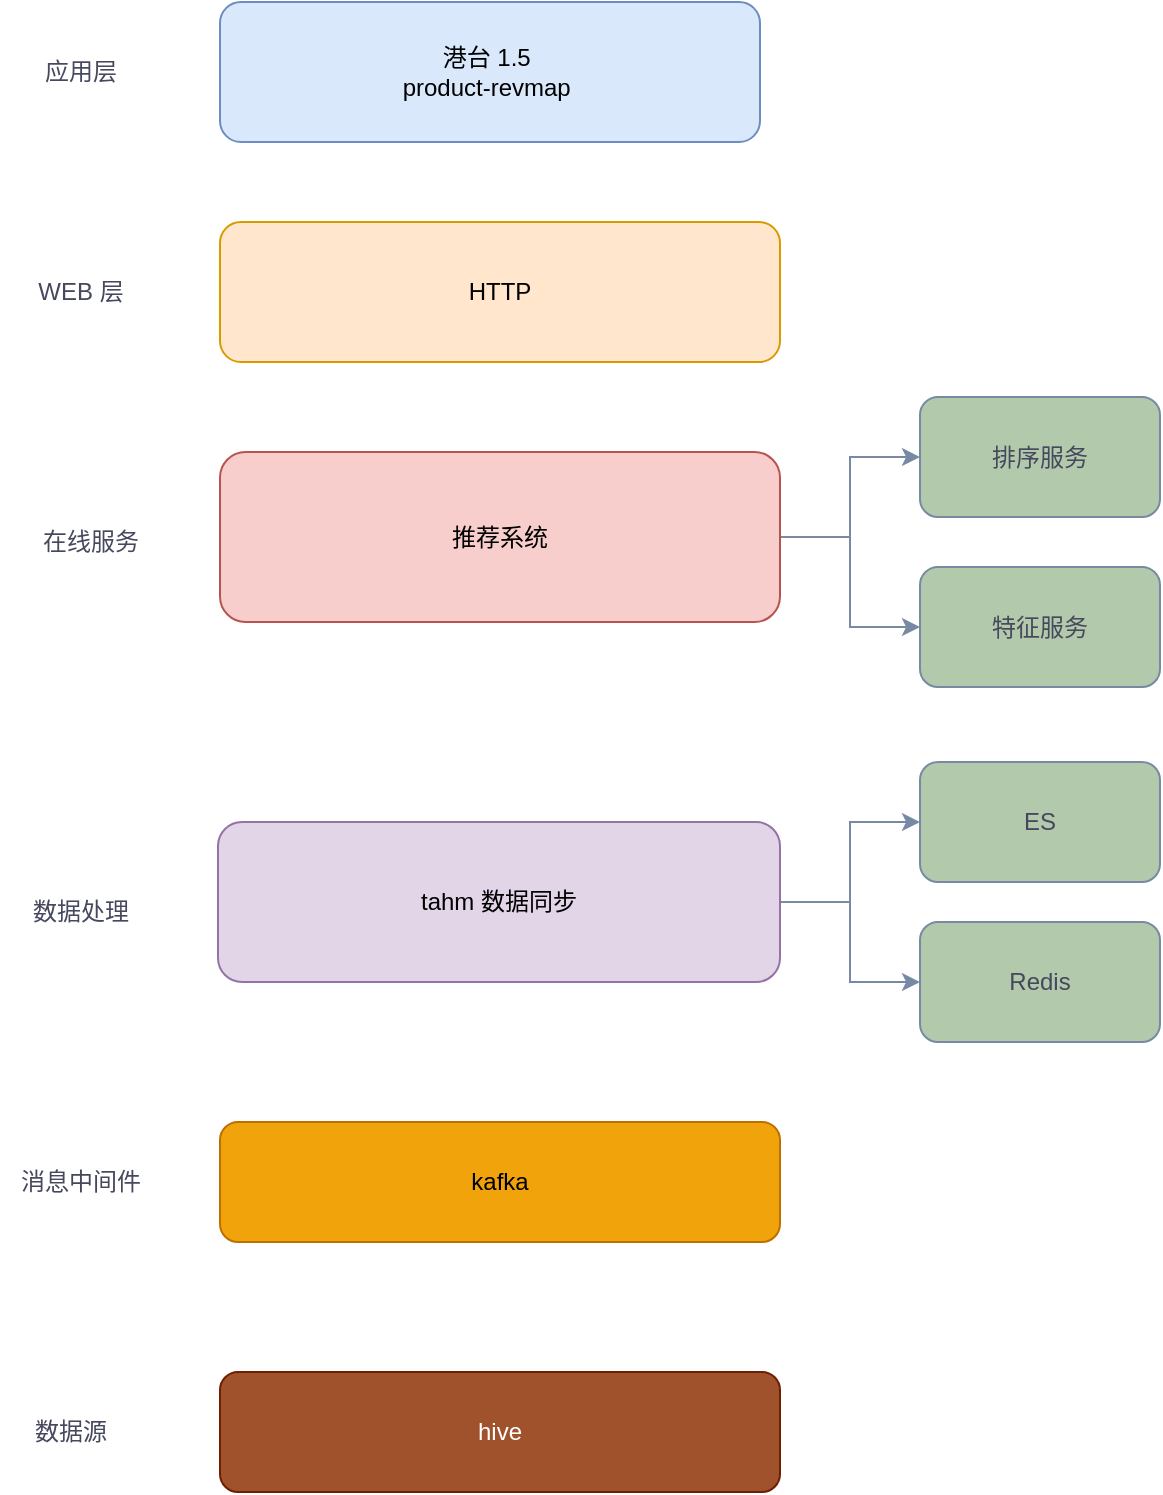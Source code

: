 <mxfile version="22.0.8" type="github" pages="2">
  <diagram name="第 1 页" id="dJJxxoPswBF0W_WzhjrB">
    <mxGraphModel dx="1224" dy="692" grid="1" gridSize="10" guides="1" tooltips="1" connect="1" arrows="1" fold="1" page="1" pageScale="1" pageWidth="827" pageHeight="1169" math="0" shadow="0">
      <root>
        <mxCell id="0" />
        <mxCell id="1" parent="0" />
        <mxCell id="IN5CaGdSEtRBpbSHd2bQ-1" value="港台 1.5&amp;nbsp;&lt;div class=&quot;lake-content&quot;&gt;product-revmap&amp;nbsp;&lt;/div&gt;" style="rounded=1;whiteSpace=wrap;html=1;labelBackgroundColor=none;fillColor=#dae8fc;strokeColor=#6c8ebf;" vertex="1" parent="1">
          <mxGeometry x="280" y="150" width="270" height="70" as="geometry" />
        </mxCell>
        <mxCell id="IN5CaGdSEtRBpbSHd2bQ-2" value="应用层" style="text;html=1;align=center;verticalAlign=middle;resizable=0;points=[];autosize=1;strokeColor=none;fillColor=none;labelBackgroundColor=none;fontColor=#46495D;" vertex="1" parent="1">
          <mxGeometry x="180" y="170" width="60" height="30" as="geometry" />
        </mxCell>
        <mxCell id="IN5CaGdSEtRBpbSHd2bQ-3" value="HTTP" style="rounded=1;whiteSpace=wrap;html=1;labelBackgroundColor=none;fillColor=#ffe6cc;strokeColor=#d79b00;" vertex="1" parent="1">
          <mxGeometry x="280" y="260" width="280" height="70" as="geometry" />
        </mxCell>
        <mxCell id="IN5CaGdSEtRBpbSHd2bQ-4" value="WEB 层" style="text;html=1;align=center;verticalAlign=middle;resizable=0;points=[];autosize=1;strokeColor=none;fillColor=none;labelBackgroundColor=none;fontColor=#46495D;" vertex="1" parent="1">
          <mxGeometry x="175" y="280" width="70" height="30" as="geometry" />
        </mxCell>
        <mxCell id="IN5CaGdSEtRBpbSHd2bQ-17" style="edgeStyle=orthogonalEdgeStyle;rounded=0;orthogonalLoop=1;jettySize=auto;html=1;entryX=0;entryY=0.5;entryDx=0;entryDy=0;labelBackgroundColor=none;strokeColor=#788AA3;fontColor=default;" edge="1" parent="1" source="IN5CaGdSEtRBpbSHd2bQ-5" target="IN5CaGdSEtRBpbSHd2bQ-7">
          <mxGeometry relative="1" as="geometry" />
        </mxCell>
        <mxCell id="IN5CaGdSEtRBpbSHd2bQ-18" style="edgeStyle=orthogonalEdgeStyle;rounded=0;orthogonalLoop=1;jettySize=auto;html=1;entryX=0;entryY=0.5;entryDx=0;entryDy=0;labelBackgroundColor=none;strokeColor=#788AA3;fontColor=default;" edge="1" parent="1" source="IN5CaGdSEtRBpbSHd2bQ-5" target="IN5CaGdSEtRBpbSHd2bQ-8">
          <mxGeometry relative="1" as="geometry" />
        </mxCell>
        <mxCell id="IN5CaGdSEtRBpbSHd2bQ-5" value="推荐系统" style="rounded=1;whiteSpace=wrap;html=1;labelBackgroundColor=none;fillColor=#f8cecc;strokeColor=#b85450;" vertex="1" parent="1">
          <mxGeometry x="280" y="375" width="280" height="85" as="geometry" />
        </mxCell>
        <mxCell id="IN5CaGdSEtRBpbSHd2bQ-6" value="在线服务" style="text;html=1;align=center;verticalAlign=middle;resizable=0;points=[];autosize=1;strokeColor=none;fillColor=none;labelBackgroundColor=none;fontColor=#46495D;" vertex="1" parent="1">
          <mxGeometry x="180" y="405" width="70" height="30" as="geometry" />
        </mxCell>
        <mxCell id="IN5CaGdSEtRBpbSHd2bQ-7" value="排序服务" style="rounded=1;whiteSpace=wrap;html=1;labelBackgroundColor=none;fillColor=#B2C9AB;strokeColor=#788AA3;fontColor=#46495D;" vertex="1" parent="1">
          <mxGeometry x="630" y="347.5" width="120" height="60" as="geometry" />
        </mxCell>
        <mxCell id="IN5CaGdSEtRBpbSHd2bQ-8" value="特征服务" style="rounded=1;whiteSpace=wrap;html=1;labelBackgroundColor=none;fillColor=#B2C9AB;strokeColor=#788AA3;fontColor=#46495D;" vertex="1" parent="1">
          <mxGeometry x="630" y="432.5" width="120" height="60" as="geometry" />
        </mxCell>
        <mxCell id="IN5CaGdSEtRBpbSHd2bQ-19" style="edgeStyle=orthogonalEdgeStyle;rounded=0;orthogonalLoop=1;jettySize=auto;html=1;entryX=0;entryY=0.5;entryDx=0;entryDy=0;labelBackgroundColor=none;strokeColor=#788AA3;fontColor=default;" edge="1" parent="1" source="IN5CaGdSEtRBpbSHd2bQ-9" target="IN5CaGdSEtRBpbSHd2bQ-11">
          <mxGeometry relative="1" as="geometry" />
        </mxCell>
        <mxCell id="IN5CaGdSEtRBpbSHd2bQ-20" style="edgeStyle=orthogonalEdgeStyle;rounded=0;orthogonalLoop=1;jettySize=auto;html=1;entryX=0;entryY=0.5;entryDx=0;entryDy=0;labelBackgroundColor=none;strokeColor=#788AA3;fontColor=default;" edge="1" parent="1" source="IN5CaGdSEtRBpbSHd2bQ-9" target="IN5CaGdSEtRBpbSHd2bQ-12">
          <mxGeometry relative="1" as="geometry" />
        </mxCell>
        <mxCell id="IN5CaGdSEtRBpbSHd2bQ-9" value="tahm 数据同步" style="rounded=1;whiteSpace=wrap;html=1;labelBackgroundColor=none;fillColor=#e1d5e7;strokeColor=#9673a6;" vertex="1" parent="1">
          <mxGeometry x="279" y="560" width="281" height="80" as="geometry" />
        </mxCell>
        <mxCell id="IN5CaGdSEtRBpbSHd2bQ-10" value="数据处理" style="text;html=1;align=center;verticalAlign=middle;resizable=0;points=[];autosize=1;strokeColor=none;fillColor=none;labelBackgroundColor=none;fontColor=#46495D;" vertex="1" parent="1">
          <mxGeometry x="175" y="590" width="70" height="30" as="geometry" />
        </mxCell>
        <mxCell id="IN5CaGdSEtRBpbSHd2bQ-11" value="ES" style="rounded=1;whiteSpace=wrap;html=1;labelBackgroundColor=none;fillColor=#B2C9AB;strokeColor=#788AA3;fontColor=#46495D;" vertex="1" parent="1">
          <mxGeometry x="630" y="530" width="120" height="60" as="geometry" />
        </mxCell>
        <mxCell id="IN5CaGdSEtRBpbSHd2bQ-12" value="Redis" style="rounded=1;whiteSpace=wrap;html=1;labelBackgroundColor=none;fillColor=#B2C9AB;strokeColor=#788AA3;fontColor=#46495D;" vertex="1" parent="1">
          <mxGeometry x="630" y="610" width="120" height="60" as="geometry" />
        </mxCell>
        <mxCell id="IN5CaGdSEtRBpbSHd2bQ-14" value="数据源" style="text;html=1;align=center;verticalAlign=middle;resizable=0;points=[];autosize=1;strokeColor=none;fillColor=none;labelBackgroundColor=none;fontColor=#46495D;" vertex="1" parent="1">
          <mxGeometry x="175" y="850" width="60" height="30" as="geometry" />
        </mxCell>
        <mxCell id="IN5CaGdSEtRBpbSHd2bQ-15" value="kafka" style="rounded=1;whiteSpace=wrap;html=1;labelBackgroundColor=none;fillColor=#f0a30a;strokeColor=#BD7000;fontColor=#000000;" vertex="1" parent="1">
          <mxGeometry x="280" y="710" width="280" height="60" as="geometry" />
        </mxCell>
        <mxCell id="IN5CaGdSEtRBpbSHd2bQ-16" value="消息中间件" style="text;html=1;align=center;verticalAlign=middle;resizable=0;points=[];autosize=1;strokeColor=none;fillColor=none;labelBackgroundColor=none;fontColor=#46495D;" vertex="1" parent="1">
          <mxGeometry x="170" y="725" width="80" height="30" as="geometry" />
        </mxCell>
        <mxCell id="IN5CaGdSEtRBpbSHd2bQ-21" value="hive" style="rounded=1;whiteSpace=wrap;html=1;strokeColor=#6D1F00;fontColor=#ffffff;fillColor=#a0522d;" vertex="1" parent="1">
          <mxGeometry x="280" y="835" width="280" height="60" as="geometry" />
        </mxCell>
      </root>
    </mxGraphModel>
  </diagram>
  <diagram id="IDRiE7_DvBriI7ct2vTG" name="第 2 页">
    <mxGraphModel dx="2051" dy="692" grid="1" gridSize="10" guides="1" tooltips="1" connect="1" arrows="1" fold="1" page="1" pageScale="1" pageWidth="827" pageHeight="1169" math="0" shadow="0">
      <root>
        <mxCell id="0" />
        <mxCell id="1" parent="0" />
        <mxCell id="aznMAsZhLXIaHdrn-edr-2" value="" style="edgeStyle=orthogonalEdgeStyle;rounded=0;orthogonalLoop=1;jettySize=auto;html=1;strokeColor=#788AA3;fontColor=#46495D;fillColor=#B2C9AB;" edge="1" parent="1" source="rq1ghsMrfiJZ9KD325v3-1" target="aznMAsZhLXIaHdrn-edr-1">
          <mxGeometry relative="1" as="geometry" />
        </mxCell>
        <mxCell id="rq1ghsMrfiJZ9KD325v3-1" value="hive 数据变动" style="rounded=1;whiteSpace=wrap;html=1;strokeColor=#788AA3;fontColor=#46495D;fillColor=#B2C9AB;" vertex="1" parent="1">
          <mxGeometry x="-40" y="260" width="120" height="60" as="geometry" />
        </mxCell>
        <mxCell id="rq1ghsMrfiJZ9KD325v3-5" value="" style="edgeStyle=orthogonalEdgeStyle;rounded=0;orthogonalLoop=1;jettySize=auto;html=1;strokeColor=#788AA3;fontColor=#46495D;fillColor=#B2C9AB;" edge="1" parent="1" source="rq1ghsMrfiJZ9KD325v3-2" target="rq1ghsMrfiJZ9KD325v3-4">
          <mxGeometry relative="1" as="geometry" />
        </mxCell>
        <mxCell id="rq1ghsMrfiJZ9KD325v3-2" value="kafka" style="rounded=1;whiteSpace=wrap;html=1;strokeColor=#788AA3;fontColor=#46495D;fillColor=#B2C9AB;" vertex="1" parent="1">
          <mxGeometry x="300" y="260" width="120" height="60" as="geometry" />
        </mxCell>
        <mxCell id="rq1ghsMrfiJZ9KD325v3-9" style="edgeStyle=orthogonalEdgeStyle;rounded=0;orthogonalLoop=1;jettySize=auto;html=1;strokeColor=#788AA3;fontColor=#46495D;fillColor=#B2C9AB;" edge="1" parent="1" source="rq1ghsMrfiJZ9KD325v3-4" target="rq1ghsMrfiJZ9KD325v3-7">
          <mxGeometry relative="1" as="geometry" />
        </mxCell>
        <mxCell id="rq1ghsMrfiJZ9KD325v3-12" style="edgeStyle=orthogonalEdgeStyle;rounded=0;orthogonalLoop=1;jettySize=auto;html=1;entryX=0;entryY=0.5;entryDx=0;entryDy=0;strokeColor=#788AA3;fontColor=#46495D;fillColor=#B2C9AB;" edge="1" parent="1" source="rq1ghsMrfiJZ9KD325v3-4" target="rq1ghsMrfiJZ9KD325v3-6">
          <mxGeometry relative="1" as="geometry" />
        </mxCell>
        <mxCell id="rq1ghsMrfiJZ9KD325v3-4" value="tahm" style="rounded=1;whiteSpace=wrap;html=1;strokeColor=#788AA3;fontColor=#46495D;fillColor=#B2C9AB;" vertex="1" parent="1">
          <mxGeometry x="470" y="260" width="130" height="60" as="geometry" />
        </mxCell>
        <mxCell id="rq1ghsMrfiJZ9KD325v3-6" value="es" style="rounded=1;whiteSpace=wrap;html=1;strokeColor=#788AA3;fontColor=#46495D;fillColor=#B2C9AB;" vertex="1" parent="1">
          <mxGeometry x="780" y="210" width="120" height="60" as="geometry" />
        </mxCell>
        <mxCell id="rq1ghsMrfiJZ9KD325v3-7" value="redis" style="rounded=1;whiteSpace=wrap;html=1;strokeColor=#788AA3;fontColor=#46495D;fillColor=#B2C9AB;" vertex="1" parent="1">
          <mxGeometry x="780" y="300" width="120" height="60" as="geometry" />
        </mxCell>
        <mxCell id="rq1ghsMrfiJZ9KD325v3-10" value="同步数据" style="text;html=1;align=center;verticalAlign=middle;resizable=0;points=[];autosize=1;strokeColor=none;fillColor=none;fontColor=#46495D;" vertex="1" parent="1">
          <mxGeometry x="610" y="260" width="70" height="30" as="geometry" />
        </mxCell>
        <mxCell id="aznMAsZhLXIaHdrn-edr-4" value="" style="edgeStyle=orthogonalEdgeStyle;rounded=0;orthogonalLoop=1;jettySize=auto;html=1;strokeColor=#788AA3;fontColor=#46495D;fillColor=#B2C9AB;" edge="1" parent="1" source="aznMAsZhLXIaHdrn-edr-1" target="rq1ghsMrfiJZ9KD325v3-2">
          <mxGeometry relative="1" as="geometry" />
        </mxCell>
        <mxCell id="aznMAsZhLXIaHdrn-edr-1" value="聚数定时任务" style="rounded=1;whiteSpace=wrap;html=1;strokeColor=#788AA3;fontColor=#46495D;fillColor=#B2C9AB;" vertex="1" parent="1">
          <mxGeometry x="130" y="260" width="120" height="60" as="geometry" />
        </mxCell>
      </root>
    </mxGraphModel>
  </diagram>
</mxfile>
